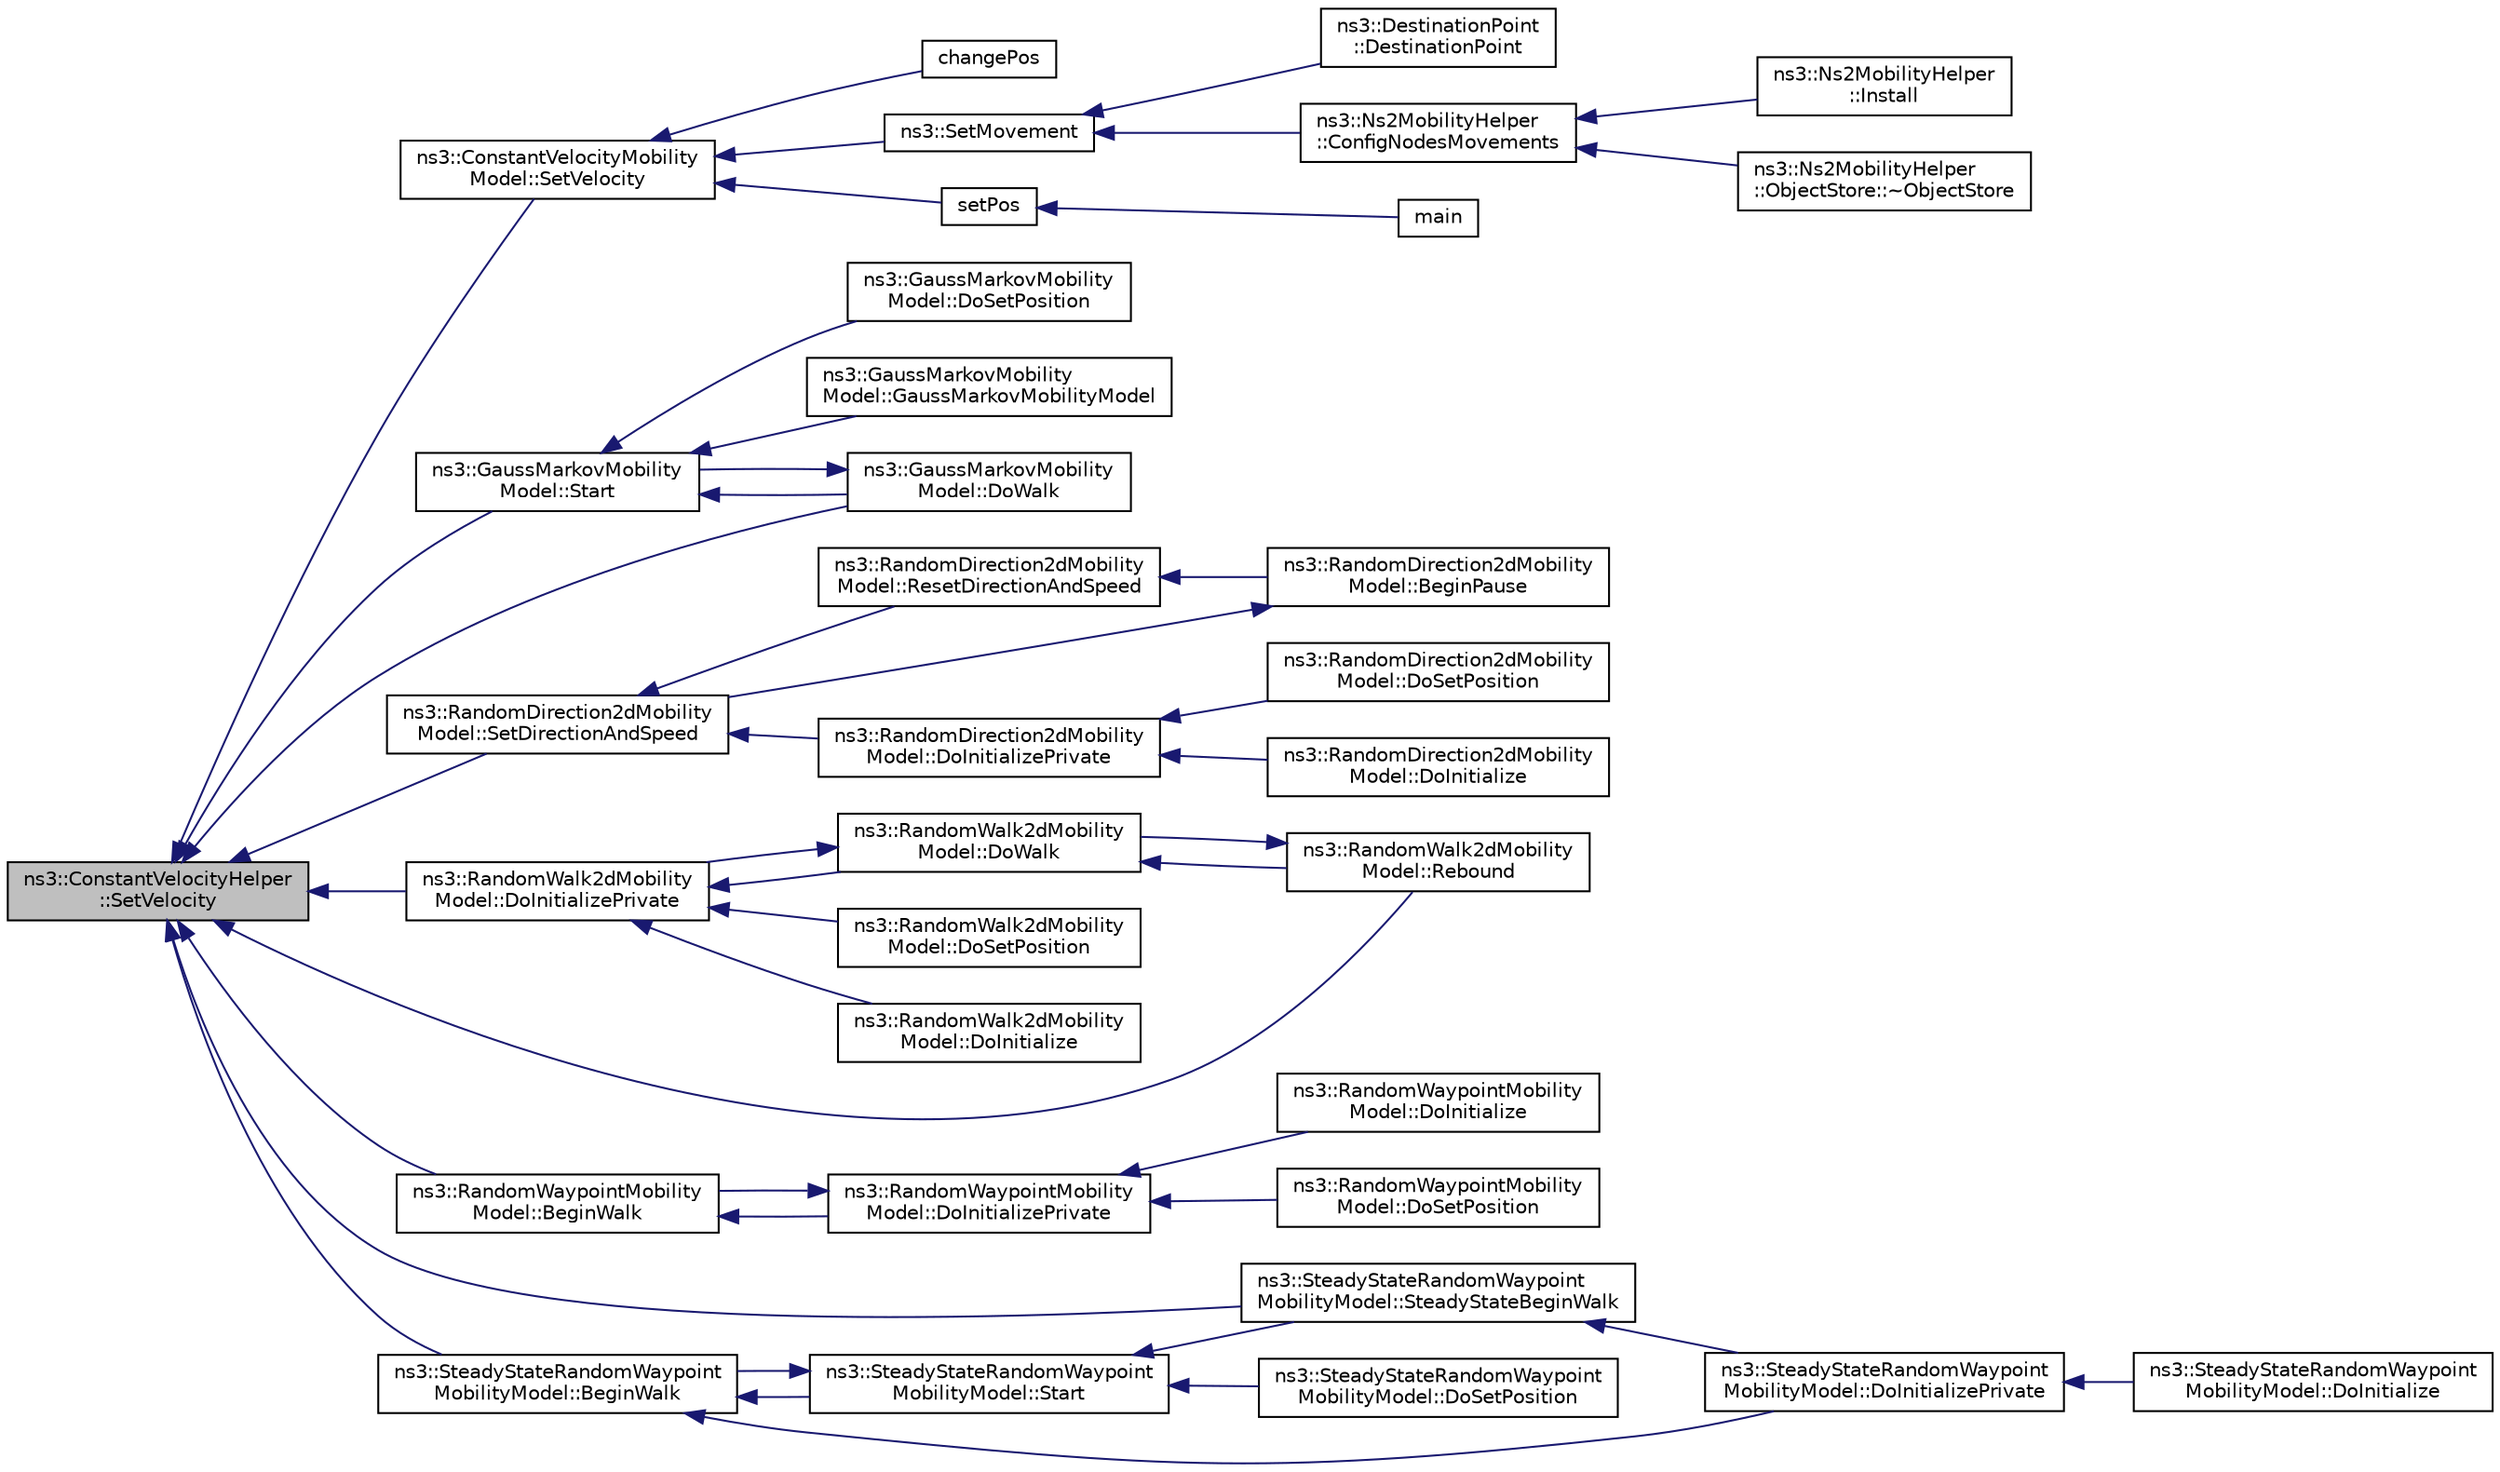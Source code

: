 digraph "ns3::ConstantVelocityHelper::SetVelocity"
{
  edge [fontname="Helvetica",fontsize="10",labelfontname="Helvetica",labelfontsize="10"];
  node [fontname="Helvetica",fontsize="10",shape=record];
  rankdir="LR";
  Node1 [label="ns3::ConstantVelocityHelper\l::SetVelocity",height=0.2,width=0.4,color="black", fillcolor="grey75", style="filled", fontcolor="black"];
  Node1 -> Node2 [dir="back",color="midnightblue",fontsize="10",style="solid"];
  Node2 [label="ns3::ConstantVelocityMobility\lModel::SetVelocity",height=0.2,width=0.4,color="black", fillcolor="white", style="filled",URL="$df/dc3/classns3_1_1ConstantVelocityMobilityModel.html#a8754fbb7b1722d0454f28cd1a30afc27"];
  Node2 -> Node3 [dir="back",color="midnightblue",fontsize="10",style="solid"];
  Node3 [label="setPos",height=0.2,width=0.4,color="black", fillcolor="white", style="filled",URL="$db/daf/dce-example-mptcp-mmwave_8cc.html#af9909077be6393b8cc46f5ac55a77f84"];
  Node3 -> Node4 [dir="back",color="midnightblue",fontsize="10",style="solid"];
  Node4 [label="main",height=0.2,width=0.4,color="black", fillcolor="white", style="filled",URL="$db/daf/dce-example-mptcp-mmwave_8cc.html#a0ddf1224851353fc92bfbff6f499fa97"];
  Node2 -> Node5 [dir="back",color="midnightblue",fontsize="10",style="solid"];
  Node5 [label="changePos",height=0.2,width=0.4,color="black", fillcolor="white", style="filled",URL="$db/daf/dce-example-mptcp-mmwave_8cc.html#a9b9dff7c3f777f5fd2b82d4f54ea253b"];
  Node2 -> Node6 [dir="back",color="midnightblue",fontsize="10",style="solid"];
  Node6 [label="ns3::SetMovement",height=0.2,width=0.4,color="black", fillcolor="white", style="filled",URL="$d7/d2e/namespacens3.html#acdd6ecb3571f04192019c1afc1b935bd"];
  Node6 -> Node7 [dir="back",color="midnightblue",fontsize="10",style="solid"];
  Node7 [label="ns3::DestinationPoint\l::DestinationPoint",height=0.2,width=0.4,color="black", fillcolor="white", style="filled",URL="$d8/d9e/structns3_1_1DestinationPoint.html#a1e77229e5df85cf5db3829dcab826779"];
  Node6 -> Node8 [dir="back",color="midnightblue",fontsize="10",style="solid"];
  Node8 [label="ns3::Ns2MobilityHelper\l::ConfigNodesMovements",height=0.2,width=0.4,color="black", fillcolor="white", style="filled",URL="$d1/d5b/classns3_1_1Ns2MobilityHelper.html#a07ac38324875ef8cf45e9cd4669756dc"];
  Node8 -> Node9 [dir="back",color="midnightblue",fontsize="10",style="solid"];
  Node9 [label="ns3::Ns2MobilityHelper\l::ObjectStore::~ObjectStore",height=0.2,width=0.4,color="black", fillcolor="white", style="filled",URL="$d6/df4/classns3_1_1Ns2MobilityHelper_1_1ObjectStore.html#ab0cd1f82933fa9a661a7d4144d4e1e4f"];
  Node8 -> Node10 [dir="back",color="midnightblue",fontsize="10",style="solid"];
  Node10 [label="ns3::Ns2MobilityHelper\l::Install",height=0.2,width=0.4,color="black", fillcolor="white", style="filled",URL="$d1/d5b/classns3_1_1Ns2MobilityHelper.html#a0d22b6c0acc9cd93479fb2fafa692c14"];
  Node1 -> Node11 [dir="back",color="midnightblue",fontsize="10",style="solid"];
  Node11 [label="ns3::GaussMarkovMobility\lModel::Start",height=0.2,width=0.4,color="black", fillcolor="white", style="filled",URL="$db/dd2/classns3_1_1GaussMarkovMobilityModel.html#aad0bc916f9593960e6b2b72884688774"];
  Node11 -> Node12 [dir="back",color="midnightblue",fontsize="10",style="solid"];
  Node12 [label="ns3::GaussMarkovMobility\lModel::GaussMarkovMobilityModel",height=0.2,width=0.4,color="black", fillcolor="white", style="filled",URL="$db/dd2/classns3_1_1GaussMarkovMobilityModel.html#aa151f31da16245cc8bd7fd05e64a3cee"];
  Node11 -> Node13 [dir="back",color="midnightblue",fontsize="10",style="solid"];
  Node13 [label="ns3::GaussMarkovMobility\lModel::DoWalk",height=0.2,width=0.4,color="black", fillcolor="white", style="filled",URL="$db/dd2/classns3_1_1GaussMarkovMobilityModel.html#a1ede407a75cc9524898cde98368bd395"];
  Node13 -> Node11 [dir="back",color="midnightblue",fontsize="10",style="solid"];
  Node11 -> Node14 [dir="back",color="midnightblue",fontsize="10",style="solid"];
  Node14 [label="ns3::GaussMarkovMobility\lModel::DoSetPosition",height=0.2,width=0.4,color="black", fillcolor="white", style="filled",URL="$db/dd2/classns3_1_1GaussMarkovMobilityModel.html#abe13b92e3c92adfff7aee6cbb6b52f26"];
  Node1 -> Node13 [dir="back",color="midnightblue",fontsize="10",style="solid"];
  Node1 -> Node15 [dir="back",color="midnightblue",fontsize="10",style="solid"];
  Node15 [label="ns3::RandomDirection2dMobility\lModel::SetDirectionAndSpeed",height=0.2,width=0.4,color="black", fillcolor="white", style="filled",URL="$dc/d1a/classns3_1_1RandomDirection2dMobilityModel.html#a29c1abbed69775374f52c5635cadd5d9"];
  Node15 -> Node16 [dir="back",color="midnightblue",fontsize="10",style="solid"];
  Node16 [label="ns3::RandomDirection2dMobility\lModel::DoInitializePrivate",height=0.2,width=0.4,color="black", fillcolor="white", style="filled",URL="$dc/d1a/classns3_1_1RandomDirection2dMobilityModel.html#a8240bba0ddc6f386bda3ebf96b383a6a"];
  Node16 -> Node17 [dir="back",color="midnightblue",fontsize="10",style="solid"];
  Node17 [label="ns3::RandomDirection2dMobility\lModel::DoInitialize",height=0.2,width=0.4,color="black", fillcolor="white", style="filled",URL="$dc/d1a/classns3_1_1RandomDirection2dMobilityModel.html#acda447352283b800003b657128927cc6"];
  Node16 -> Node18 [dir="back",color="midnightblue",fontsize="10",style="solid"];
  Node18 [label="ns3::RandomDirection2dMobility\lModel::DoSetPosition",height=0.2,width=0.4,color="black", fillcolor="white", style="filled",URL="$dc/d1a/classns3_1_1RandomDirection2dMobilityModel.html#ae35094b50443320f1ebab5beed22cc34"];
  Node15 -> Node19 [dir="back",color="midnightblue",fontsize="10",style="solid"];
  Node19 [label="ns3::RandomDirection2dMobility\lModel::ResetDirectionAndSpeed",height=0.2,width=0.4,color="black", fillcolor="white", style="filled",URL="$dc/d1a/classns3_1_1RandomDirection2dMobilityModel.html#acc1e4eab8e75a20854938b0616bb9c79"];
  Node19 -> Node20 [dir="back",color="midnightblue",fontsize="10",style="solid"];
  Node20 [label="ns3::RandomDirection2dMobility\lModel::BeginPause",height=0.2,width=0.4,color="black", fillcolor="white", style="filled",URL="$dc/d1a/classns3_1_1RandomDirection2dMobilityModel.html#a95bf0e9129301ca8cf51fcd1bf665a17"];
  Node20 -> Node15 [dir="back",color="midnightblue",fontsize="10",style="solid"];
  Node1 -> Node21 [dir="back",color="midnightblue",fontsize="10",style="solid"];
  Node21 [label="ns3::RandomWalk2dMobility\lModel::DoInitializePrivate",height=0.2,width=0.4,color="black", fillcolor="white", style="filled",URL="$d9/d99/classns3_1_1RandomWalk2dMobilityModel.html#a130059c3aaeeed619641392042bf36c1"];
  Node21 -> Node22 [dir="back",color="midnightblue",fontsize="10",style="solid"];
  Node22 [label="ns3::RandomWalk2dMobility\lModel::DoInitialize",height=0.2,width=0.4,color="black", fillcolor="white", style="filled",URL="$d9/d99/classns3_1_1RandomWalk2dMobilityModel.html#a3b8cbd84a8f2e5aced56a37f338369b7"];
  Node21 -> Node23 [dir="back",color="midnightblue",fontsize="10",style="solid"];
  Node23 [label="ns3::RandomWalk2dMobility\lModel::DoWalk",height=0.2,width=0.4,color="black", fillcolor="white", style="filled",URL="$d9/d99/classns3_1_1RandomWalk2dMobilityModel.html#a7264a6530d2c8d2ecef04eda098db5d4"];
  Node23 -> Node21 [dir="back",color="midnightblue",fontsize="10",style="solid"];
  Node23 -> Node24 [dir="back",color="midnightblue",fontsize="10",style="solid"];
  Node24 [label="ns3::RandomWalk2dMobility\lModel::Rebound",height=0.2,width=0.4,color="black", fillcolor="white", style="filled",URL="$d9/d99/classns3_1_1RandomWalk2dMobilityModel.html#a8cf0179f7646fec7c7f167e00ceb7691",tooltip="Performs the rebound of the node if it reaches a boundary. "];
  Node24 -> Node23 [dir="back",color="midnightblue",fontsize="10",style="solid"];
  Node21 -> Node25 [dir="back",color="midnightblue",fontsize="10",style="solid"];
  Node25 [label="ns3::RandomWalk2dMobility\lModel::DoSetPosition",height=0.2,width=0.4,color="black", fillcolor="white", style="filled",URL="$d9/d99/classns3_1_1RandomWalk2dMobilityModel.html#a208225b18028947d3153166926fe6811"];
  Node1 -> Node24 [dir="back",color="midnightblue",fontsize="10",style="solid"];
  Node1 -> Node26 [dir="back",color="midnightblue",fontsize="10",style="solid"];
  Node26 [label="ns3::RandomWaypointMobility\lModel::BeginWalk",height=0.2,width=0.4,color="black", fillcolor="white", style="filled",URL="$d4/d09/classns3_1_1RandomWaypointMobilityModel.html#a2bdd46473a659a69038bd71efe730c0f"];
  Node26 -> Node27 [dir="back",color="midnightblue",fontsize="10",style="solid"];
  Node27 [label="ns3::RandomWaypointMobility\lModel::DoInitializePrivate",height=0.2,width=0.4,color="black", fillcolor="white", style="filled",URL="$d4/d09/classns3_1_1RandomWaypointMobilityModel.html#a54eb8b2d814d3dfe78f5b189d1e40cf8"];
  Node27 -> Node26 [dir="back",color="midnightblue",fontsize="10",style="solid"];
  Node27 -> Node28 [dir="back",color="midnightblue",fontsize="10",style="solid"];
  Node28 [label="ns3::RandomWaypointMobility\lModel::DoInitialize",height=0.2,width=0.4,color="black", fillcolor="white", style="filled",URL="$d4/d09/classns3_1_1RandomWaypointMobilityModel.html#ab3c24223f92f3b81d9b9b3d916e57808"];
  Node27 -> Node29 [dir="back",color="midnightblue",fontsize="10",style="solid"];
  Node29 [label="ns3::RandomWaypointMobility\lModel::DoSetPosition",height=0.2,width=0.4,color="black", fillcolor="white", style="filled",URL="$d4/d09/classns3_1_1RandomWaypointMobilityModel.html#aaa7ec1c8816486310082042724e3d76b"];
  Node1 -> Node30 [dir="back",color="midnightblue",fontsize="10",style="solid"];
  Node30 [label="ns3::SteadyStateRandomWaypoint\lMobilityModel::SteadyStateBeginWalk",height=0.2,width=0.4,color="black", fillcolor="white", style="filled",URL="$d9/d91/classns3_1_1SteadyStateRandomWaypointMobilityModel.html#a4ff1b8e152ae2b5481baf39a91174c5d"];
  Node30 -> Node31 [dir="back",color="midnightblue",fontsize="10",style="solid"];
  Node31 [label="ns3::SteadyStateRandomWaypoint\lMobilityModel::DoInitializePrivate",height=0.2,width=0.4,color="black", fillcolor="white", style="filled",URL="$d9/d91/classns3_1_1SteadyStateRandomWaypointMobilityModel.html#a661b708216d6f6c38443d061b0d02c96"];
  Node31 -> Node32 [dir="back",color="midnightblue",fontsize="10",style="solid"];
  Node32 [label="ns3::SteadyStateRandomWaypoint\lMobilityModel::DoInitialize",height=0.2,width=0.4,color="black", fillcolor="white", style="filled",URL="$d9/d91/classns3_1_1SteadyStateRandomWaypointMobilityModel.html#a9e27c674274fb626dca8e0a6ddf3f8f3"];
  Node1 -> Node33 [dir="back",color="midnightblue",fontsize="10",style="solid"];
  Node33 [label="ns3::SteadyStateRandomWaypoint\lMobilityModel::BeginWalk",height=0.2,width=0.4,color="black", fillcolor="white", style="filled",URL="$d9/d91/classns3_1_1SteadyStateRandomWaypointMobilityModel.html#a6db94d1dee3fe984ad422fd9bed2d7db"];
  Node33 -> Node31 [dir="back",color="midnightblue",fontsize="10",style="solid"];
  Node33 -> Node34 [dir="back",color="midnightblue",fontsize="10",style="solid"];
  Node34 [label="ns3::SteadyStateRandomWaypoint\lMobilityModel::Start",height=0.2,width=0.4,color="black", fillcolor="white", style="filled",URL="$d9/d91/classns3_1_1SteadyStateRandomWaypointMobilityModel.html#afb5dffc7e7b3e1d2f66f98c1300ca443"];
  Node34 -> Node30 [dir="back",color="midnightblue",fontsize="10",style="solid"];
  Node34 -> Node33 [dir="back",color="midnightblue",fontsize="10",style="solid"];
  Node34 -> Node35 [dir="back",color="midnightblue",fontsize="10",style="solid"];
  Node35 [label="ns3::SteadyStateRandomWaypoint\lMobilityModel::DoSetPosition",height=0.2,width=0.4,color="black", fillcolor="white", style="filled",URL="$d9/d91/classns3_1_1SteadyStateRandomWaypointMobilityModel.html#a2ffb24cd477f0a23487e914ca50366bc"];
}
